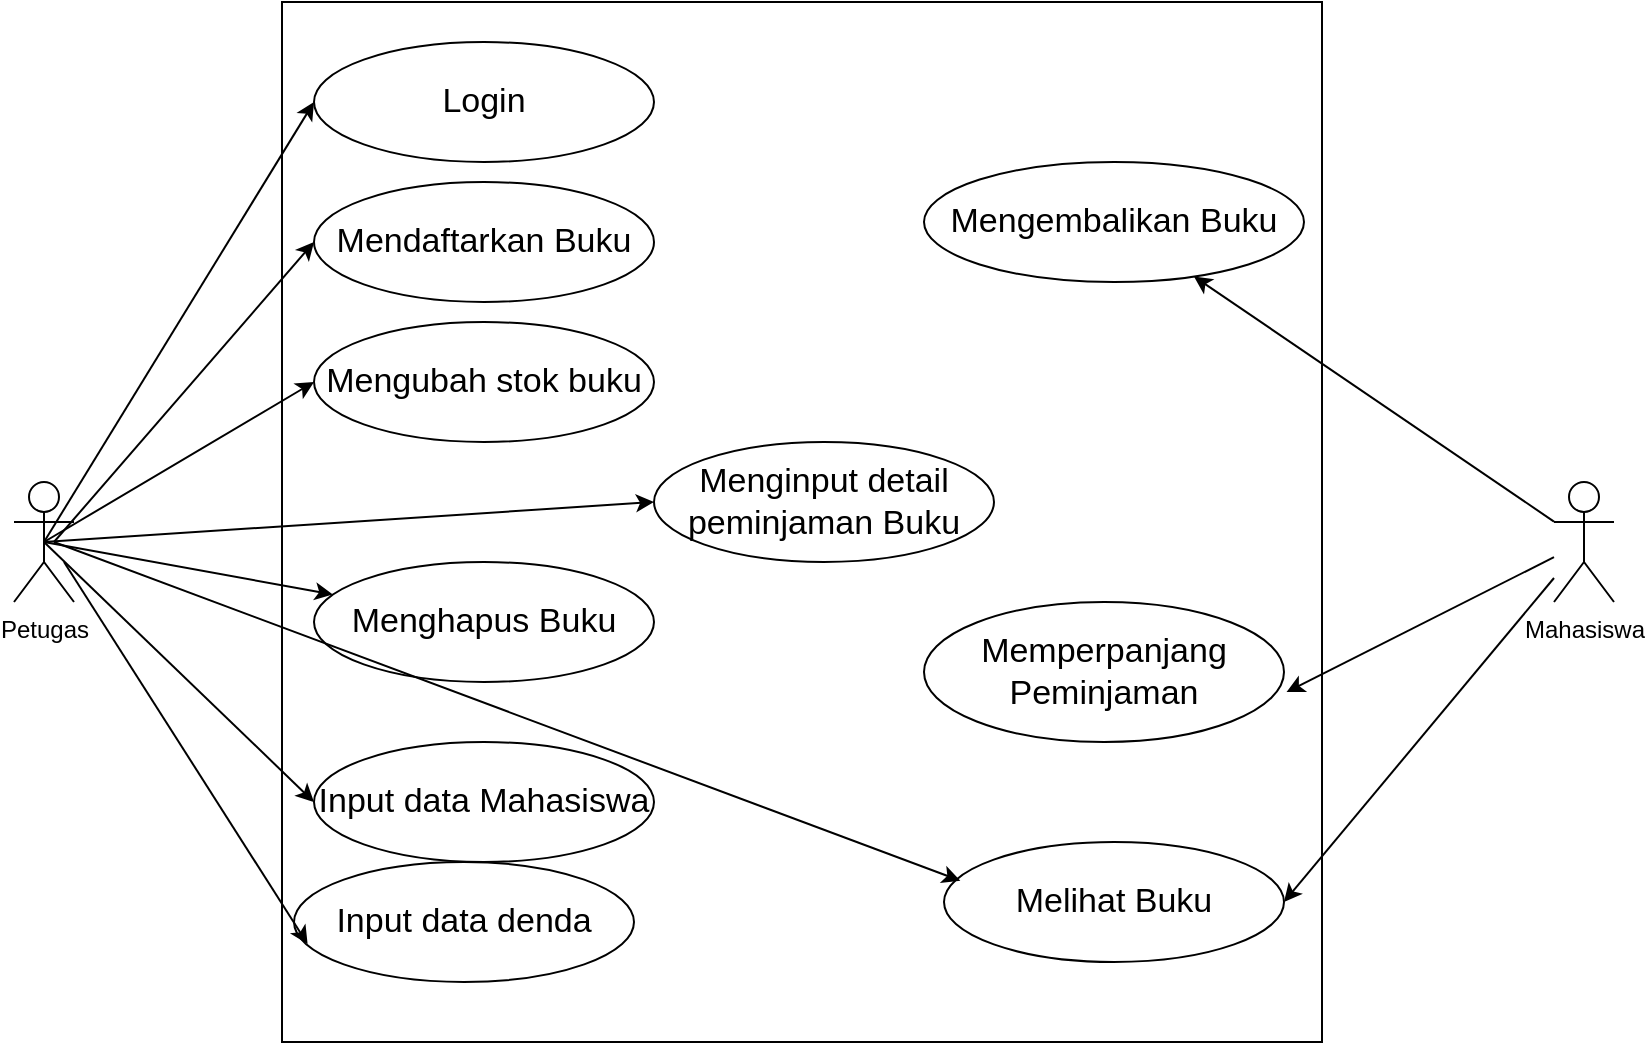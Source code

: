<mxfile version="17.4.6" type="device"><diagram id="VyRfBI5TkGBo1t4LFqFJ" name="Page-1"><mxGraphModel dx="1038" dy="617" grid="1" gridSize="10" guides="1" tooltips="1" connect="1" arrows="1" fold="1" page="1" pageScale="1" pageWidth="827" pageHeight="1169" math="0" shadow="0"><root><mxCell id="0"/><mxCell id="1" parent="0"/><mxCell id="xrx_u00oE0cWu4OWCnL_-9" value="Petugas" style="shape=umlActor;verticalLabelPosition=bottom;verticalAlign=top;html=1;outlineConnect=0;" parent="1" vertex="1"><mxGeometry x="20" y="340" width="30" height="60" as="geometry"/></mxCell><mxCell id="xrx_u00oE0cWu4OWCnL_-12" value="" style="whiteSpace=wrap;html=1;aspect=fixed;" parent="1" vertex="1"><mxGeometry x="154" y="100" width="520" height="520" as="geometry"/></mxCell><mxCell id="xrx_u00oE0cWu4OWCnL_-13" value="Mahasiswa" style="shape=umlActor;verticalLabelPosition=bottom;verticalAlign=top;html=1;outlineConnect=0;" parent="1" vertex="1"><mxGeometry x="790" y="340" width="30" height="60" as="geometry"/></mxCell><mxCell id="xrx_u00oE0cWu4OWCnL_-16" value="&lt;font style=&quot;font-size: 17px&quot;&gt;Mengembalikan Buku&lt;/font&gt;" style="ellipse;whiteSpace=wrap;html=1;" parent="1" vertex="1"><mxGeometry x="475" y="180" width="190" height="60" as="geometry"/></mxCell><mxCell id="xrx_u00oE0cWu4OWCnL_-17" value="&lt;font style=&quot;font-size: 17px&quot;&gt;Memperpanjang Peminjaman&lt;/font&gt;" style="ellipse;whiteSpace=wrap;html=1;" parent="1" vertex="1"><mxGeometry x="475" y="400" width="180" height="70" as="geometry"/></mxCell><mxCell id="xrx_u00oE0cWu4OWCnL_-18" value="&lt;font style=&quot;font-size: 17px&quot;&gt;Melihat Buku&lt;/font&gt;" style="ellipse;whiteSpace=wrap;html=1;" parent="1" vertex="1"><mxGeometry x="485" y="520" width="170" height="60" as="geometry"/></mxCell><mxCell id="xrx_u00oE0cWu4OWCnL_-21" value="" style="endArrow=classic;html=1;rounded=0;fontSize=17;" parent="1" source="xrx_u00oE0cWu4OWCnL_-13" target="xrx_u00oE0cWu4OWCnL_-16" edge="1"><mxGeometry width="50" height="50" relative="1" as="geometry"><mxPoint x="390" y="390" as="sourcePoint"/><mxPoint x="440" y="340" as="targetPoint"/></mxGeometry></mxCell><mxCell id="xrx_u00oE0cWu4OWCnL_-22" value="" style="endArrow=classic;html=1;rounded=0;fontSize=17;entryX=1.007;entryY=0.643;entryDx=0;entryDy=0;entryPerimeter=0;" parent="1" source="xrx_u00oE0cWu4OWCnL_-13" target="xrx_u00oE0cWu4OWCnL_-17" edge="1"><mxGeometry width="50" height="50" relative="1" as="geometry"><mxPoint x="390" y="390" as="sourcePoint"/><mxPoint x="440" y="340" as="targetPoint"/></mxGeometry></mxCell><mxCell id="xrx_u00oE0cWu4OWCnL_-23" value="" style="endArrow=classic;html=1;rounded=0;fontSize=17;entryX=1;entryY=0.5;entryDx=0;entryDy=0;" parent="1" source="xrx_u00oE0cWu4OWCnL_-13" target="xrx_u00oE0cWu4OWCnL_-18" edge="1"><mxGeometry width="50" height="50" relative="1" as="geometry"><mxPoint x="390" y="380" as="sourcePoint"/><mxPoint x="440" y="330" as="targetPoint"/></mxGeometry></mxCell><mxCell id="xrx_u00oE0cWu4OWCnL_-24" value="&lt;font style=&quot;font-size: 17px&quot;&gt;Login&lt;/font&gt;" style="ellipse;whiteSpace=wrap;html=1;" parent="1" vertex="1"><mxGeometry x="170" y="120" width="170" height="60" as="geometry"/></mxCell><mxCell id="xrx_u00oE0cWu4OWCnL_-25" value="&lt;font style=&quot;font-size: 17px&quot;&gt;Mendaftarkan Buku&lt;/font&gt;" style="ellipse;whiteSpace=wrap;html=1;" parent="1" vertex="1"><mxGeometry x="170" y="190" width="170" height="60" as="geometry"/></mxCell><mxCell id="xrx_u00oE0cWu4OWCnL_-26" value="&lt;font style=&quot;font-size: 17px&quot;&gt;Mengubah stok buku&lt;/font&gt;" style="ellipse;whiteSpace=wrap;html=1;" parent="1" vertex="1"><mxGeometry x="170" y="260" width="170" height="60" as="geometry"/></mxCell><mxCell id="xrx_u00oE0cWu4OWCnL_-27" value="&lt;font style=&quot;font-size: 17px&quot;&gt;Menghapus Buku&lt;/font&gt;" style="ellipse;whiteSpace=wrap;html=1;" parent="1" vertex="1"><mxGeometry x="170" y="380" width="170" height="60" as="geometry"/></mxCell><mxCell id="xrx_u00oE0cWu4OWCnL_-28" value="&lt;span style=&quot;font-size: 17px&quot;&gt;Menginput detail peminjaman Buku&lt;/span&gt;" style="ellipse;whiteSpace=wrap;html=1;" parent="1" vertex="1"><mxGeometry x="340" y="320" width="170" height="60" as="geometry"/></mxCell><mxCell id="xrx_u00oE0cWu4OWCnL_-30" value="" style="endArrow=classic;html=1;rounded=0;fontSize=17;exitX=0.5;exitY=0.5;exitDx=0;exitDy=0;exitPerimeter=0;entryX=0;entryY=0.5;entryDx=0;entryDy=0;" parent="1" source="xrx_u00oE0cWu4OWCnL_-9" target="xrx_u00oE0cWu4OWCnL_-24" edge="1"><mxGeometry width="50" height="50" relative="1" as="geometry"><mxPoint x="390" y="370" as="sourcePoint"/><mxPoint x="440" y="320" as="targetPoint"/></mxGeometry></mxCell><mxCell id="xrx_u00oE0cWu4OWCnL_-31" value="" style="endArrow=classic;html=1;rounded=0;fontSize=17;entryX=0;entryY=0.5;entryDx=0;entryDy=0;" parent="1" target="xrx_u00oE0cWu4OWCnL_-25" edge="1"><mxGeometry width="50" height="50" relative="1" as="geometry"><mxPoint x="40" y="370" as="sourcePoint"/><mxPoint x="180" y="160" as="targetPoint"/></mxGeometry></mxCell><mxCell id="xrx_u00oE0cWu4OWCnL_-32" value="" style="endArrow=classic;html=1;rounded=0;fontSize=17;exitX=0.5;exitY=0.5;exitDx=0;exitDy=0;exitPerimeter=0;entryX=0;entryY=0.5;entryDx=0;entryDy=0;" parent="1" source="xrx_u00oE0cWu4OWCnL_-9" target="xrx_u00oE0cWu4OWCnL_-26" edge="1"><mxGeometry width="50" height="50" relative="1" as="geometry"><mxPoint x="55" y="390" as="sourcePoint"/><mxPoint x="190" y="170" as="targetPoint"/></mxGeometry></mxCell><mxCell id="xrx_u00oE0cWu4OWCnL_-33" value="" style="endArrow=classic;html=1;rounded=0;fontSize=17;exitX=0.5;exitY=0.5;exitDx=0;exitDy=0;exitPerimeter=0;" parent="1" source="xrx_u00oE0cWu4OWCnL_-9" target="xrx_u00oE0cWu4OWCnL_-27" edge="1"><mxGeometry width="50" height="50" relative="1" as="geometry"><mxPoint x="65" y="400" as="sourcePoint"/><mxPoint x="200" y="180" as="targetPoint"/></mxGeometry></mxCell><mxCell id="xrx_u00oE0cWu4OWCnL_-34" value="" style="endArrow=classic;html=1;rounded=0;fontSize=17;exitX=0.5;exitY=0.5;exitDx=0;exitDy=0;exitPerimeter=0;entryX=0;entryY=0.5;entryDx=0;entryDy=0;" parent="1" source="xrx_u00oE0cWu4OWCnL_-9" target="xrx_u00oE0cWu4OWCnL_-36" edge="1"><mxGeometry width="50" height="50" relative="1" as="geometry"><mxPoint x="75" y="410" as="sourcePoint"/><mxPoint x="210" y="190" as="targetPoint"/></mxGeometry></mxCell><mxCell id="xrx_u00oE0cWu4OWCnL_-36" value="&lt;span style=&quot;font-size: 17px&quot;&gt;Input data Mahasiswa&lt;/span&gt;" style="ellipse;whiteSpace=wrap;html=1;" parent="1" vertex="1"><mxGeometry x="170" y="470" width="170" height="60" as="geometry"/></mxCell><mxCell id="xrx_u00oE0cWu4OWCnL_-38" value="" style="endArrow=classic;html=1;rounded=0;fontSize=17;exitX=0.5;exitY=0.5;exitDx=0;exitDy=0;exitPerimeter=0;entryX=0;entryY=0.5;entryDx=0;entryDy=0;" parent="1" source="xrx_u00oE0cWu4OWCnL_-9" target="xrx_u00oE0cWu4OWCnL_-28" edge="1"><mxGeometry width="50" height="50" relative="1" as="geometry"><mxPoint x="45" y="380" as="sourcePoint"/><mxPoint x="165.04" y="446.44" as="targetPoint"/></mxGeometry></mxCell><mxCell id="xrx_u00oE0cWu4OWCnL_-41" value="&lt;font style=&quot;font-size: 17px&quot;&gt;Input data denda&lt;/font&gt;" style="ellipse;whiteSpace=wrap;html=1;" parent="1" vertex="1"><mxGeometry x="160" y="530" width="170" height="60" as="geometry"/></mxCell><mxCell id="xrx_u00oE0cWu4OWCnL_-42" value="" style="endArrow=classic;html=1;rounded=0;fontSize=17;exitX=0.5;exitY=0.5;exitDx=0;exitDy=0;exitPerimeter=0;entryX=0.04;entryY=0.683;entryDx=0;entryDy=0;entryPerimeter=0;" parent="1" target="xrx_u00oE0cWu4OWCnL_-41" edge="1"><mxGeometry width="50" height="50" relative="1" as="geometry"><mxPoint x="45" y="380" as="sourcePoint"/><mxPoint x="170" y="510" as="targetPoint"/></mxGeometry></mxCell><mxCell id="6K7n9wcIBbnyefsXPylz-2" value="" style="endArrow=classic;html=1;rounded=0;fontSize=17;entryX=0.048;entryY=0.323;entryDx=0;entryDy=0;entryPerimeter=0;" edge="1" parent="1" target="xrx_u00oE0cWu4OWCnL_-18"><mxGeometry width="50" height="50" relative="1" as="geometry"><mxPoint x="40" y="370" as="sourcePoint"/><mxPoint x="350" y="360" as="targetPoint"/></mxGeometry></mxCell></root></mxGraphModel></diagram></mxfile>